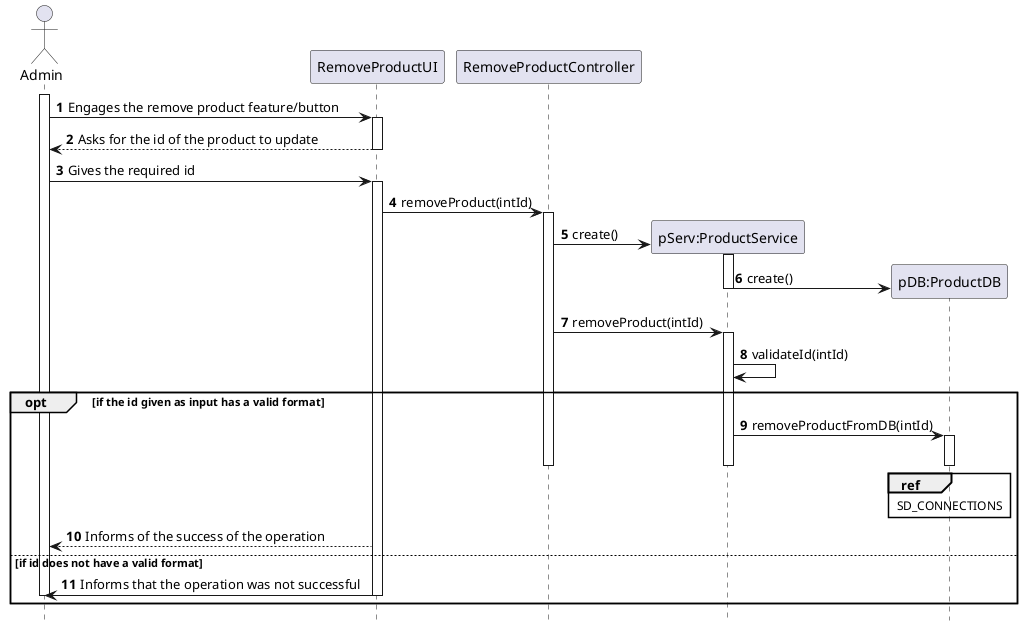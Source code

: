 @startuml
autonumber
hide footbox

actor "Admin" as U

participant "RemoveProductUI" as UI
participant "RemoveProductController" as CTRL
participant "pServ:ProductService" as SER
participant "pDB:ProductDB" as DB

activate U
U -> UI : Engages the remove product feature/button
activate UI
UI --> U : Asks for the id of the product to update
deactivate UI
U -> UI : Gives the required id
activate UI
UI -> CTRL : removeProduct(intId)
activate CTRL
CTRL -> SER** : create()
activate SER
SER -> DB** : create()
deactivate SER
CTRL -> SER : removeProduct(intId)
activate SER
SER -> SER : validateId(intId)
opt if the id given as input has a valid format
SER -> DB : removeProductFromDB(intId)
activate DB
deactivate DB
ref over DB
SD_CONNECTIONS
end ref
deactivate SER
deactivate CTRL
deactivate CTRL
UI --> U : Informs of the success of the operation
else if id does not have a valid format
UI -> U : Informs that the operation was not successful
deactivate UI
deactivate U
end opt

@enduml